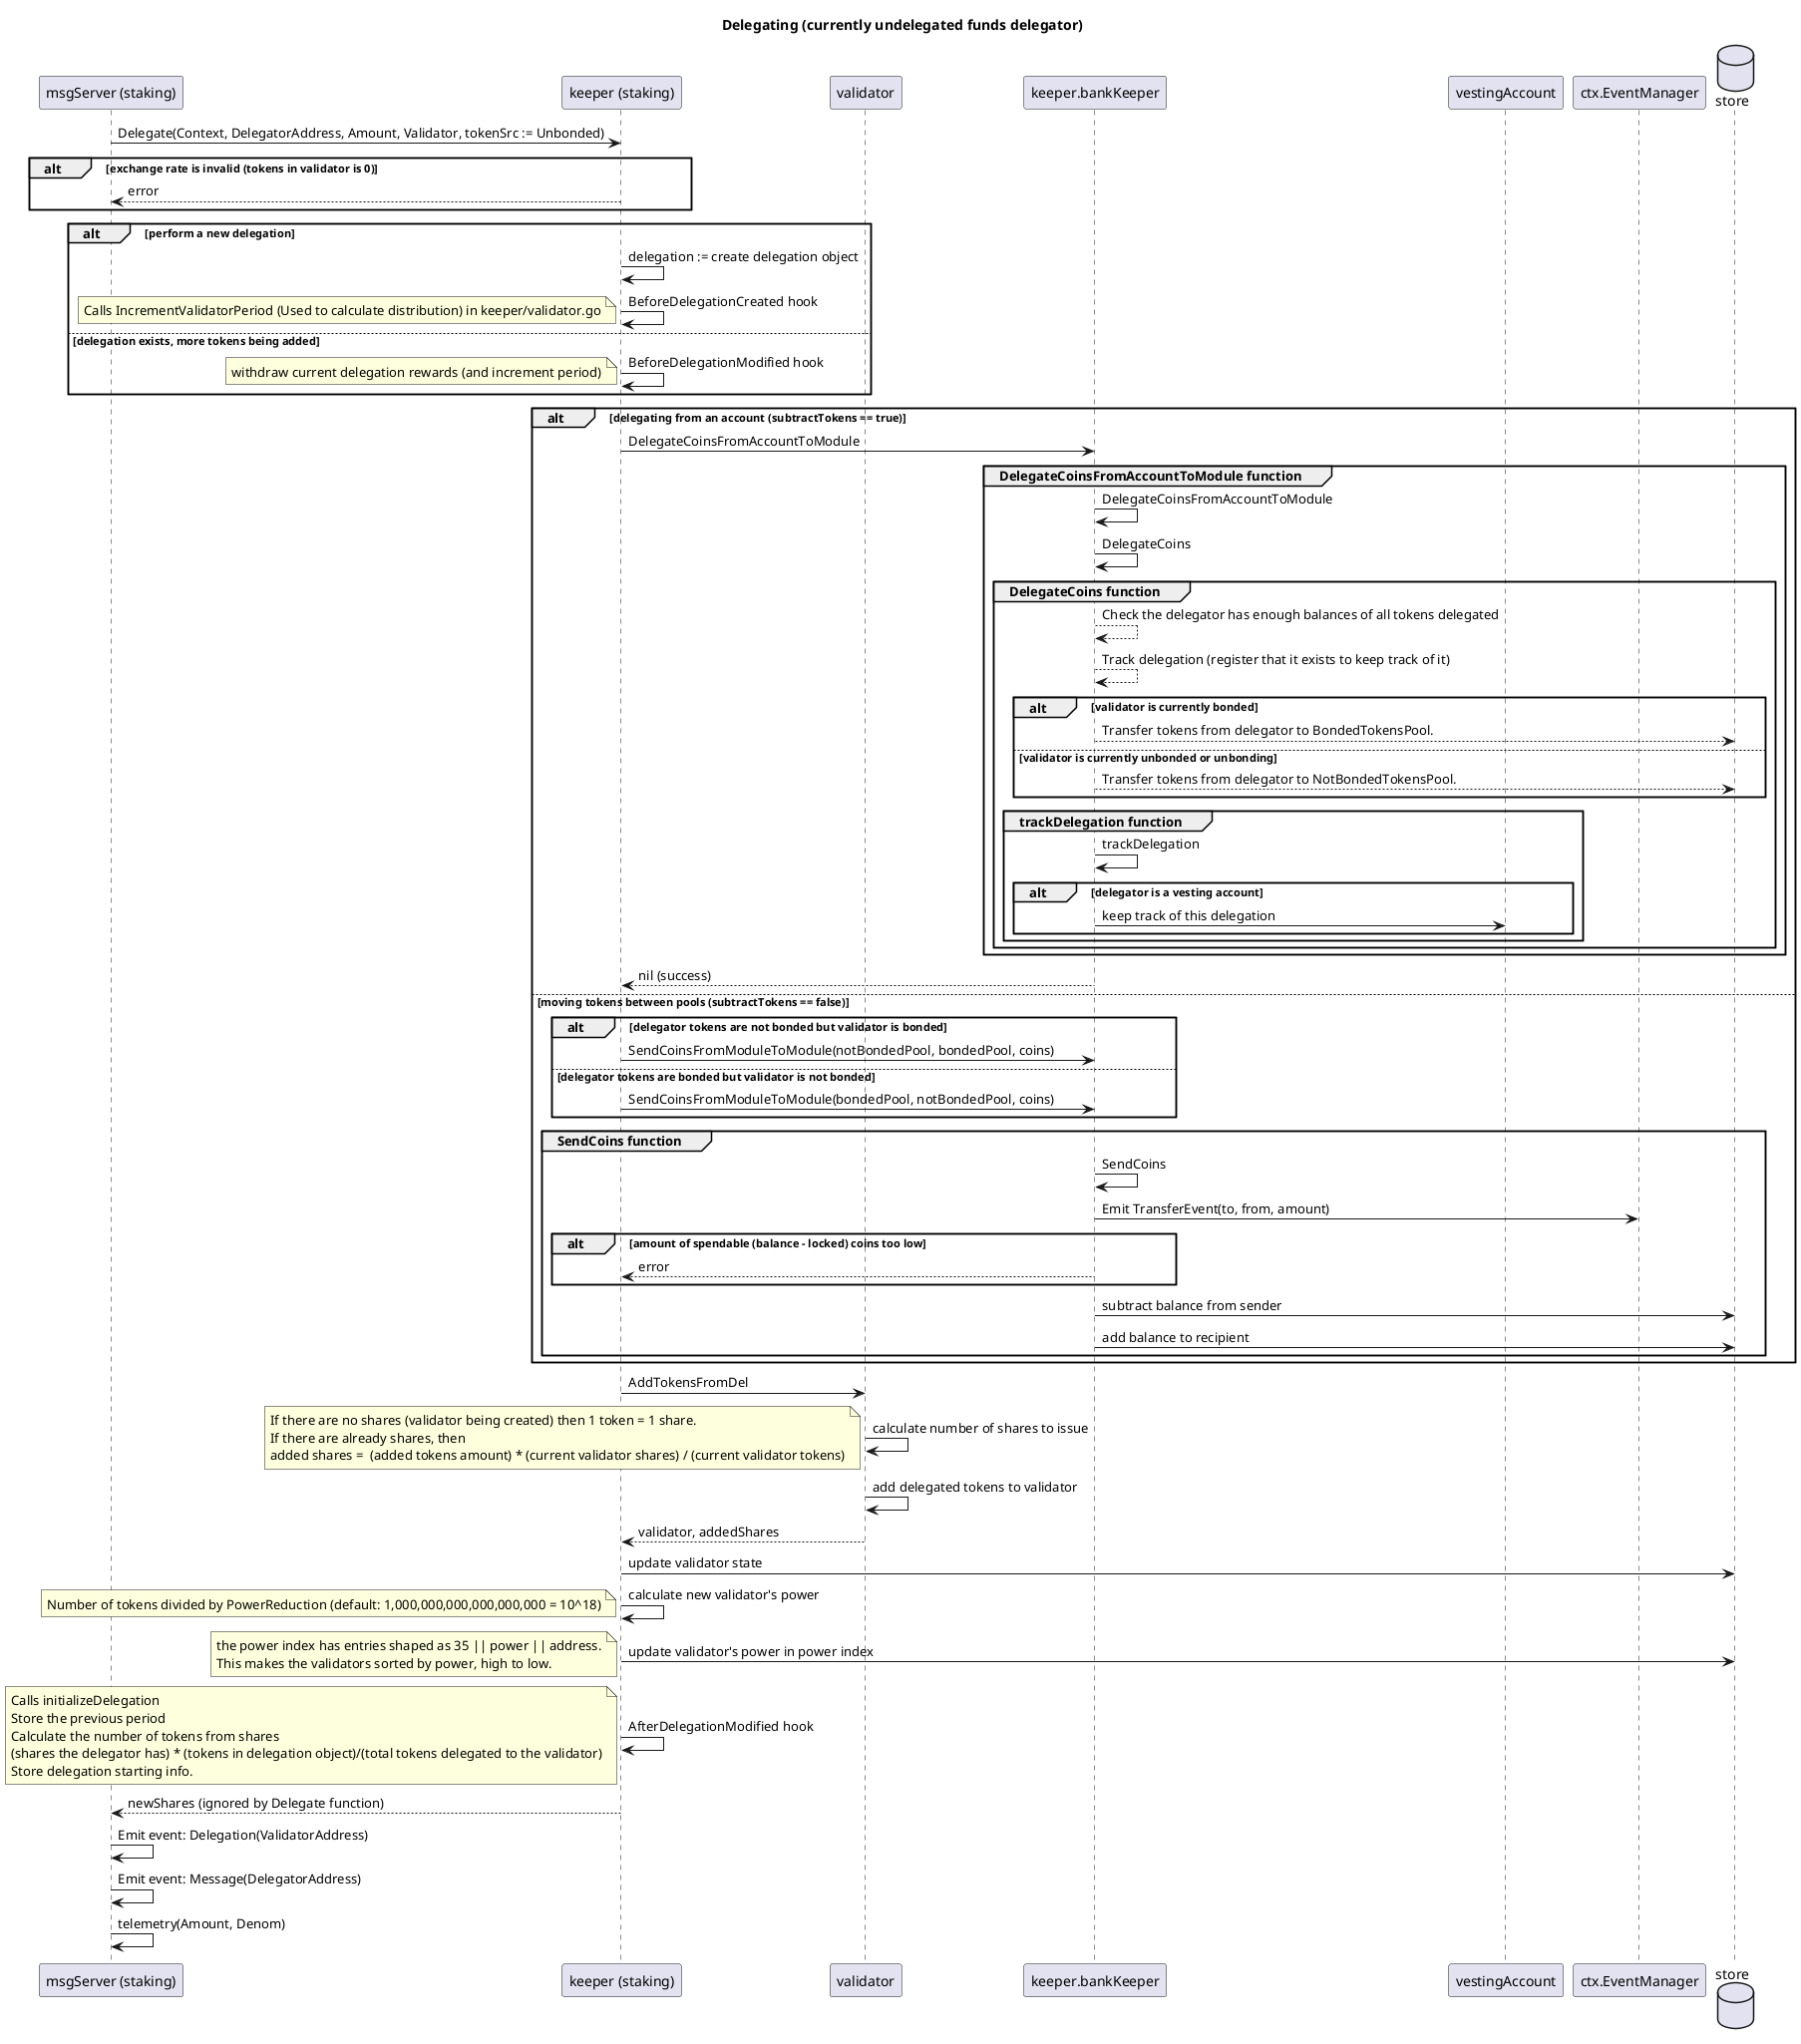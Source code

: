 @startuml
'https://plantuml.com/sequence-diagram

title: Delegating (currently undelegated funds delegator)

participant "msgServer (staking)"
participant  "keeper (staking)" as keeper
participant validator
participant keeper.bankKeeper
participant vestingAccount
participant ctx.EventManager

database store

"msgServer (staking)" -> keeper : Delegate(Context, DelegatorAddress, Amount, Validator, tokenSrc := Unbonded)

alt exchange rate is invalid (tokens in validator is 0)
    keeper -->  "msgServer (staking)" : error
end

alt perform a new delegation
    keeper -> keeper : delegation := create delegation object
    keeper -> keeper : BeforeDelegationCreated hook
    note left: Calls IncrementValidatorPeriod (Used to calculate distribution) in keeper/validator.go
else delegation exists, more tokens being added
    keeper -> keeper : BeforeDelegationModified hook
    note left: withdraw current delegation rewards (and increment period)
end

alt delegating from an account (subtractTokens == true)
    keeper -> keeper.bankKeeper : DelegateCoinsFromAccountToModule
    group DelegateCoinsFromAccountToModule function
        keeper.bankKeeper -> keeper.bankKeeper : DelegateCoinsFromAccountToModule
        keeper.bankKeeper -> keeper.bankKeeper : DelegateCoins
        group DelegateCoins function
            keeper.bankKeeper --> keeper.bankKeeper : Check the delegator has enough balances of all tokens delegated
            keeper.bankKeeper --> keeper.bankKeeper : Track delegation (register that it exists to keep track of it)
            alt validator is currently bonded
                keeper.bankKeeper --> store : Transfer tokens from delegator to BondedTokensPool.
            else validator is currently unbonded or unbonding
                keeper.bankKeeper --> store : Transfer tokens from delegator to NotBondedTokensPool.
            end
            group trackDelegation function
                keeper.bankKeeper -> keeper.bankKeeper : trackDelegation
                alt delegator is a vesting account
                    keeper.bankKeeper -> vestingAccount : keep track of this delegation
                end
            end
        end
    end
    keeper <-- keeper.bankKeeper : nil (success)
else moving tokens between pools (subtractTokens == false)
    alt delegator tokens are not bonded but validator is bonded
       keeper -> keeper.bankKeeper : SendCoinsFromModuleToModule(notBondedPool, bondedPool, coins)
    else delegator tokens are bonded but validator is not bonded
       keeper -> keeper.bankKeeper : SendCoinsFromModuleToModule(bondedPool, notBondedPool, coins)
    end
    group SendCoins function
        keeper.bankKeeper -> keeper.bankKeeper : SendCoins
        keeper.bankKeeper -> ctx.EventManager : Emit TransferEvent(to, from, amount)
        alt amount of spendable (balance - locked) coins too low
            keeper <-- keeper.bankKeeper : error
        end
        keeper.bankKeeper -> store : subtract balance from sender
        keeper.bankKeeper -> store : add balance to recipient
    end
end

keeper -> validator : AddTokensFromDel
validator -> validator : calculate number of shares to issue
note left: If there are no shares (validator being created) then 1 token = 1 share.\nIf there are already shares, then\nadded shares =  (added tokens amount) * (current validator shares) / (current validator tokens)

validator -> validator : add delegated tokens to validator
keeper <-- validator : validator, addedShares
keeper -> store : update validator state
keeper -> keeper: calculate new validator's power
note left : Number of tokens divided by PowerReduction (default: 1,000,000,000,000,000,000 = 10^18)
keeper -> store : update validator's power in power index
note left : the power index has entries shaped as 35 || power || address.\nThis makes the validators sorted by power, high to low.

keeper -> keeper : AfterDelegationModified hook
note left: Calls initializeDelegation\nStore the previous period\nCalculate the number of tokens from shares\n(shares the delegator has) * (tokens in delegation object)/(total tokens delegated to the validator)\nStore delegation starting info.
"msgServer (staking)" <-- keeper : newShares (ignored by Delegate function)


"msgServer (staking)" -> "msgServer (staking)" : Emit event: Delegation(ValidatorAddress)
"msgServer (staking)" -> "msgServer (staking)" : Emit event: Message(DelegatorAddress)
"msgServer (staking)" -> "msgServer (staking)" : telemetry(Amount, Denom)

@enduml

